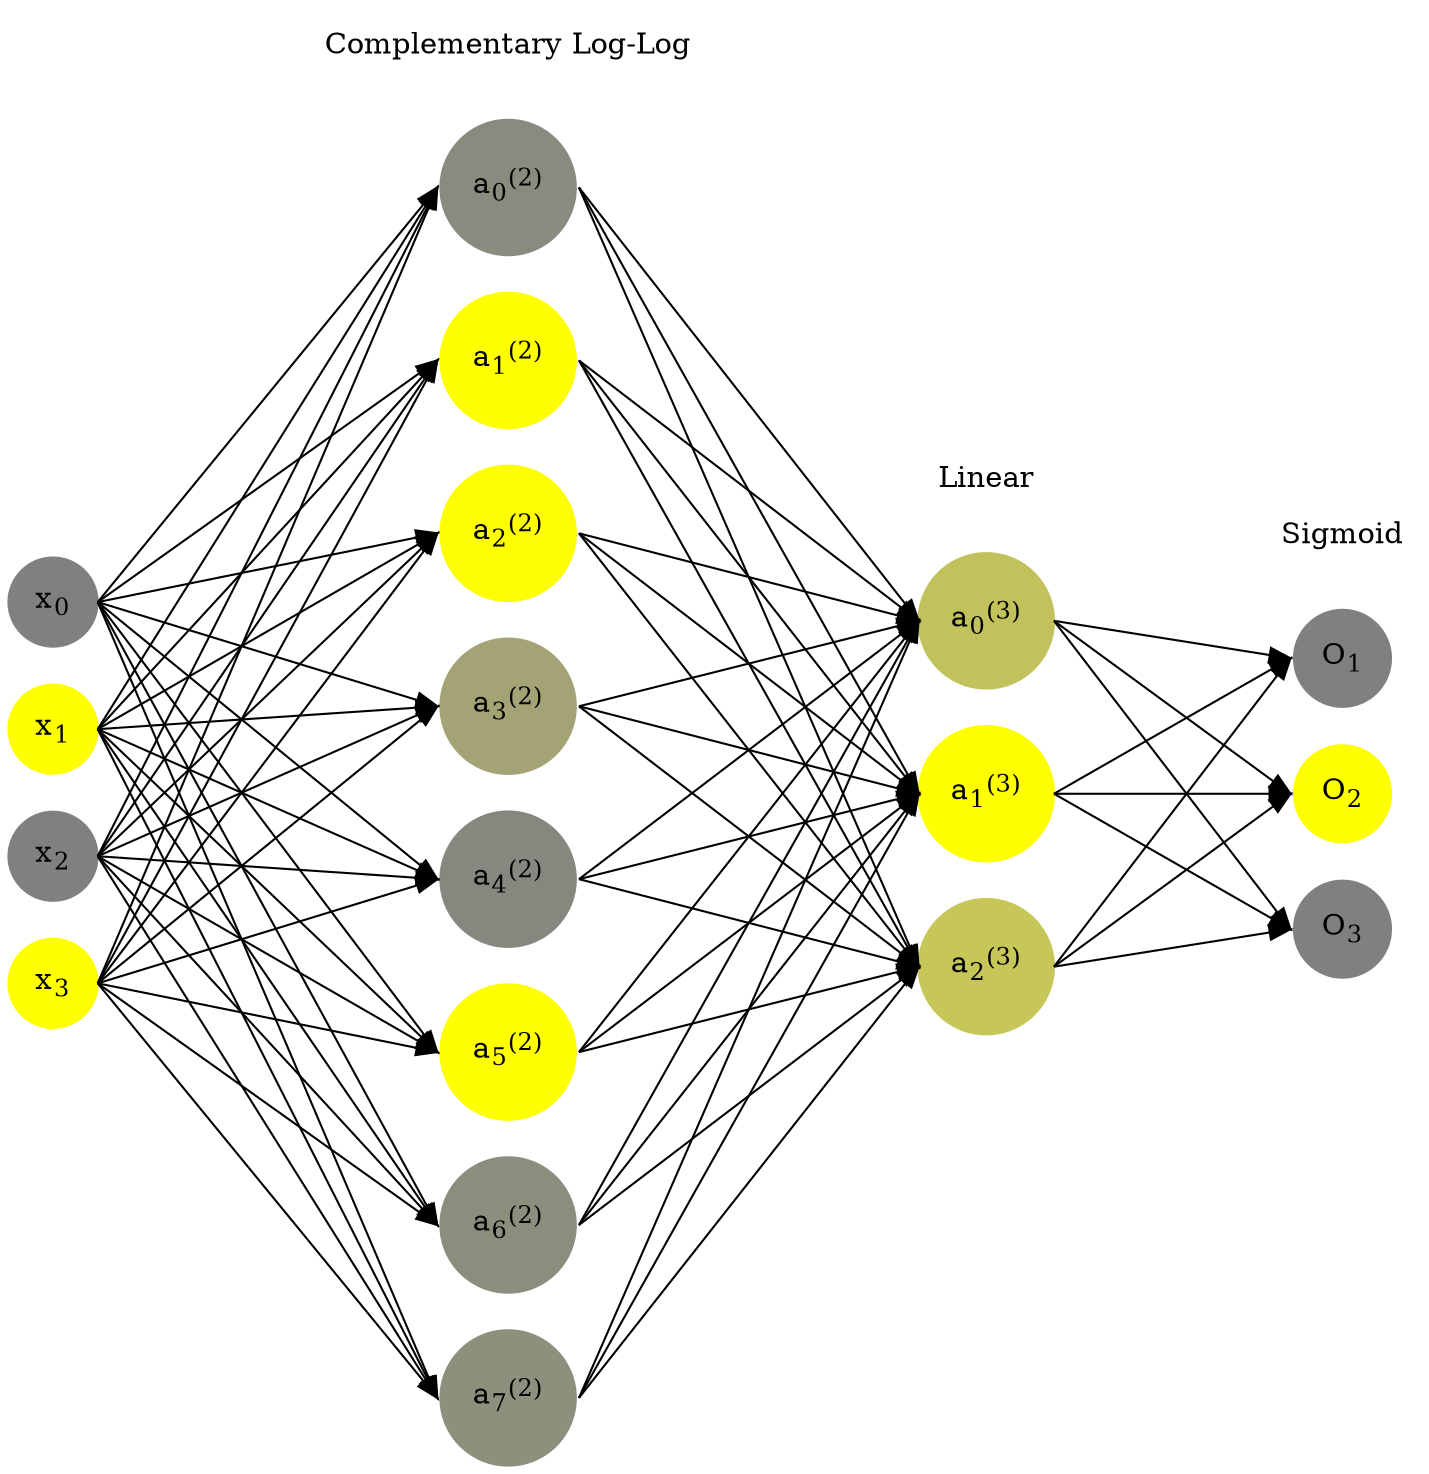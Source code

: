digraph G {
	rankdir = LR;
	splines=false;
	edge[style=invis];
	ranksep= 1.4;
	{
	node [shape=circle, color="0.1667, 0.0, 0.5", style=filled, fillcolor="0.1667, 0.0, 0.5"];
	x0 [label=<x<sub>0</sub>>];
	}
	{
	node [shape=circle, color="0.1667, 1.0, 1.0", style=filled, fillcolor="0.1667, 1.0, 1.0"];
	x1 [label=<x<sub>1</sub>>];
	}
	{
	node [shape=circle, color="0.1667, 0.0, 0.5", style=filled, fillcolor="0.1667, 0.0, 0.5"];
	x2 [label=<x<sub>2</sub>>];
	}
	{
	node [shape=circle, color="0.1667, 1.0, 1.0", style=filled, fillcolor="0.1667, 1.0, 1.0"];
	x3 [label=<x<sub>3</sub>>];
	}
	{
	node [shape=circle, color="0.1667, 0.080659, 0.540330", style=filled, fillcolor="0.1667, 0.080659, 0.540330"];
	a02 [label=<a<sub>0</sub><sup>(2)</sup>>];
	}
	{
	node [shape=circle, color="0.1667, 0.996593, 0.998296", style=filled, fillcolor="0.1667, 0.996593, 0.998296"];
	a12 [label=<a<sub>1</sub><sup>(2)</sup>>];
	}
	{
	node [shape=circle, color="0.1667, 0.991364, 0.995682", style=filled, fillcolor="0.1667, 0.991364, 0.995682"];
	a22 [label=<a<sub>2</sub><sup>(2)</sup>>];
	}
	{
	node [shape=circle, color="0.1667, 0.275675, 0.637838", style=filled, fillcolor="0.1667, 0.275675, 0.637838"];
	a32 [label=<a<sub>3</sub><sup>(2)</sup>>];
	}
	{
	node [shape=circle, color="0.1667, 0.061949, 0.530974", style=filled, fillcolor="0.1667, 0.061949, 0.530974"];
	a42 [label=<a<sub>4</sub><sup>(2)</sup>>];
	}
	{
	node [shape=circle, color="0.1667, 1.000000, 1.000000", style=filled, fillcolor="0.1667, 1.000000, 1.000000"];
	a52 [label=<a<sub>5</sub><sup>(2)</sup>>];
	}
	{
	node [shape=circle, color="0.1667, 0.105861, 0.552930", style=filled, fillcolor="0.1667, 0.105861, 0.552930"];
	a62 [label=<a<sub>6</sub><sup>(2)</sup>>];
	}
	{
	node [shape=circle, color="0.1667, 0.119795, 0.559897", style=filled, fillcolor="0.1667, 0.119795, 0.559897"];
	a72 [label=<a<sub>7</sub><sup>(2)</sup>>];
	}
	{
	node [shape=circle, color="0.1667, 0.517889, 0.758945", style=filled, fillcolor="0.1667, 0.517889, 0.758945"];
	a03 [label=<a<sub>0</sub><sup>(3)</sup>>];
	}
	{
	node [shape=circle, color="0.1667, 1.997714, 1.498857", style=filled, fillcolor="0.1667, 1.997714, 1.498857"];
	a13 [label=<a<sub>1</sub><sup>(3)</sup>>];
	}
	{
	node [shape=circle, color="0.1667, 0.547651, 0.773825", style=filled, fillcolor="0.1667, 0.547651, 0.773825"];
	a23 [label=<a<sub>2</sub><sup>(3)</sup>>];
	}
	{
	node [shape=circle, color="0.1667, 0.0, 0.5", style=filled, fillcolor="0.1667, 0.0, 0.5"];
	O1 [label=<O<sub>1</sub>>];
	}
	{
	node [shape=circle, color="0.1667, 1.0, 1.0", style=filled, fillcolor="0.1667, 1.0, 1.0"];
	O2 [label=<O<sub>2</sub>>];
	}
	{
	node [shape=circle, color="0.1667, 0.0, 0.5", style=filled, fillcolor="0.1667, 0.0, 0.5"];
	O3 [label=<O<sub>3</sub>>];
	}
	{
	rank=same;
	x0->x1->x2->x3;
	}
	{
	rank=same;
	a02->a12->a22->a32->a42->a52->a62->a72;
	}
	{
	rank=same;
	a03->a13->a23;
	}
	{
	rank=same;
	O1->O2->O3;
	}
	l1 [shape=plaintext,label="Complementary Log-Log"];
	l1->a02;
	{rank=same; l1;a02};
	l2 [shape=plaintext,label="Linear"];
	l2->a03;
	{rank=same; l2;a03};
	l3 [shape=plaintext,label="Sigmoid"];
	l3->O1;
	{rank=same; l3;O1};
edge[style=solid, tailport=e, headport=w];
	{x0;x1;x2;x3} -> {a02;a12;a22;a32;a42;a52;a62;a72};
	{a02;a12;a22;a32;a42;a52;a62;a72} -> {a03;a13;a23};
	{a03;a13;a23} -> {O1,O2,O3};
}